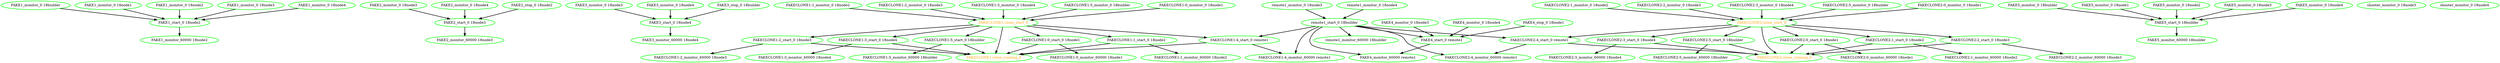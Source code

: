  digraph "g" {
"FAKE1_monitor_0 18builder" -> "FAKE1_start_0 18node2" [ style = bold]
"FAKE1_monitor_0 18builder" [ style=bold color="green" fontcolor="black"]
"FAKE1_monitor_0 18node1" -> "FAKE1_start_0 18node2" [ style = bold]
"FAKE1_monitor_0 18node1" [ style=bold color="green" fontcolor="black"]
"FAKE1_monitor_0 18node2" -> "FAKE1_start_0 18node2" [ style = bold]
"FAKE1_monitor_0 18node2" [ style=bold color="green" fontcolor="black"]
"FAKE1_monitor_0 18node3" -> "FAKE1_start_0 18node2" [ style = bold]
"FAKE1_monitor_0 18node3" [ style=bold color="green" fontcolor="black"]
"FAKE1_monitor_0 18node4" -> "FAKE1_start_0 18node2" [ style = bold]
"FAKE1_monitor_0 18node4" [ style=bold color="green" fontcolor="black"]
"FAKE1_monitor_60000 18node2" [ style=bold color="green" fontcolor="black"]
"FAKE1_start_0 18node2" -> "FAKE1_monitor_60000 18node2" [ style = bold]
"FAKE1_start_0 18node2" [ style=bold color="green" fontcolor="black"]
"FAKE2_monitor_0 18node3" -> "FAKE2_start_0 18node3" [ style = bold]
"FAKE2_monitor_0 18node3" [ style=bold color="green" fontcolor="black"]
"FAKE2_monitor_0 18node4" -> "FAKE2_start_0 18node3" [ style = bold]
"FAKE2_monitor_0 18node4" [ style=bold color="green" fontcolor="black"]
"FAKE2_monitor_60000 18node3" [ style=bold color="green" fontcolor="black"]
"FAKE2_start_0 18node3" -> "FAKE2_monitor_60000 18node3" [ style = bold]
"FAKE2_start_0 18node3" [ style=bold color="green" fontcolor="black"]
"FAKE2_stop_0 18node2" -> "FAKE2_start_0 18node3" [ style = bold]
"FAKE2_stop_0 18node2" [ style=bold color="green" fontcolor="black"]
"FAKE3_monitor_0 18node3" -> "FAKE3_start_0 18node4" [ style = bold]
"FAKE3_monitor_0 18node3" [ style=bold color="green" fontcolor="black"]
"FAKE3_monitor_0 18node4" -> "FAKE3_start_0 18node4" [ style = bold]
"FAKE3_monitor_0 18node4" [ style=bold color="green" fontcolor="black"]
"FAKE3_monitor_60000 18node4" [ style=bold color="green" fontcolor="black"]
"FAKE3_start_0 18node4" -> "FAKE3_monitor_60000 18node4" [ style = bold]
"FAKE3_start_0 18node4" [ style=bold color="green" fontcolor="black"]
"FAKE3_stop_0 18builder" -> "FAKE3_start_0 18node4" [ style = bold]
"FAKE3_stop_0 18builder" [ style=bold color="green" fontcolor="black"]
"FAKE4_monitor_0 18node3" -> "FAKE4_start_0 remote1" [ style = bold]
"FAKE4_monitor_0 18node3" [ style=bold color="green" fontcolor="black"]
"FAKE4_monitor_0 18node4" -> "FAKE4_start_0 remote1" [ style = bold]
"FAKE4_monitor_0 18node4" [ style=bold color="green" fontcolor="black"]
"FAKE4_monitor_60000 remote1" [ style=bold color="green" fontcolor="black"]
"FAKE4_start_0 remote1" -> "FAKE4_monitor_60000 remote1" [ style = bold]
"FAKE4_start_0 remote1" [ style=bold color="green" fontcolor="black"]
"FAKE4_stop_0 18node1" -> "FAKE4_start_0 remote1" [ style = bold]
"FAKE4_stop_0 18node1" [ style=bold color="green" fontcolor="black"]
"FAKE5_monitor_0 18builder" -> "FAKE5_start_0 18builder" [ style = bold]
"FAKE5_monitor_0 18builder" [ style=bold color="green" fontcolor="black"]
"FAKE5_monitor_0 18node1" -> "FAKE5_start_0 18builder" [ style = bold]
"FAKE5_monitor_0 18node1" [ style=bold color="green" fontcolor="black"]
"FAKE5_monitor_0 18node2" -> "FAKE5_start_0 18builder" [ style = bold]
"FAKE5_monitor_0 18node2" [ style=bold color="green" fontcolor="black"]
"FAKE5_monitor_0 18node3" -> "FAKE5_start_0 18builder" [ style = bold]
"FAKE5_monitor_0 18node3" [ style=bold color="green" fontcolor="black"]
"FAKE5_monitor_0 18node4" -> "FAKE5_start_0 18builder" [ style = bold]
"FAKE5_monitor_0 18node4" [ style=bold color="green" fontcolor="black"]
"FAKE5_monitor_60000 18builder" [ style=bold color="green" fontcolor="black"]
"FAKE5_start_0 18builder" -> "FAKE5_monitor_60000 18builder" [ style = bold]
"FAKE5_start_0 18builder" [ style=bold color="green" fontcolor="black"]
"FAKECLONE1-clone_running_0" [ style=bold color="green" fontcolor="orange"]
"FAKECLONE1-clone_start_0" -> "FAKECLONE1-clone_running_0" [ style = bold]
"FAKECLONE1-clone_start_0" -> "FAKECLONE1:0_start_0 18node1" [ style = bold]
"FAKECLONE1-clone_start_0" -> "FAKECLONE1:1_start_0 18node2" [ style = bold]
"FAKECLONE1-clone_start_0" -> "FAKECLONE1:2_start_0 18node3" [ style = bold]
"FAKECLONE1-clone_start_0" -> "FAKECLONE1:3_start_0 18node4" [ style = bold]
"FAKECLONE1-clone_start_0" -> "FAKECLONE1:4_start_0 remote1" [ style = bold]
"FAKECLONE1-clone_start_0" -> "FAKECLONE1:5_start_0 18builder" [ style = bold]
"FAKECLONE1-clone_start_0" [ style=bold color="green" fontcolor="orange"]
"FAKECLONE1:0_monitor_0 18node1" -> "FAKECLONE1-clone_start_0" [ style = bold]
"FAKECLONE1:0_monitor_0 18node1" [ style=bold color="green" fontcolor="black"]
"FAKECLONE1:0_monitor_60000 18node1" [ style=bold color="green" fontcolor="black"]
"FAKECLONE1:0_start_0 18node1" -> "FAKECLONE1-clone_running_0" [ style = bold]
"FAKECLONE1:0_start_0 18node1" -> "FAKECLONE1:0_monitor_60000 18node1" [ style = bold]
"FAKECLONE1:0_start_0 18node1" [ style=bold color="green" fontcolor="black"]
"FAKECLONE1:1_monitor_0 18node2" -> "FAKECLONE1-clone_start_0" [ style = bold]
"FAKECLONE1:1_monitor_0 18node2" [ style=bold color="green" fontcolor="black"]
"FAKECLONE1:1_monitor_60000 18node2" [ style=bold color="green" fontcolor="black"]
"FAKECLONE1:1_start_0 18node2" -> "FAKECLONE1-clone_running_0" [ style = bold]
"FAKECLONE1:1_start_0 18node2" -> "FAKECLONE1:1_monitor_60000 18node2" [ style = bold]
"FAKECLONE1:1_start_0 18node2" [ style=bold color="green" fontcolor="black"]
"FAKECLONE1:2_monitor_0 18node3" -> "FAKECLONE1-clone_start_0" [ style = bold]
"FAKECLONE1:2_monitor_0 18node3" [ style=bold color="green" fontcolor="black"]
"FAKECLONE1:2_monitor_60000 18node3" [ style=bold color="green" fontcolor="black"]
"FAKECLONE1:2_start_0 18node3" -> "FAKECLONE1-clone_running_0" [ style = bold]
"FAKECLONE1:2_start_0 18node3" -> "FAKECLONE1:2_monitor_60000 18node3" [ style = bold]
"FAKECLONE1:2_start_0 18node3" [ style=bold color="green" fontcolor="black"]
"FAKECLONE1:3_monitor_0 18node4" -> "FAKECLONE1-clone_start_0" [ style = bold]
"FAKECLONE1:3_monitor_0 18node4" [ style=bold color="green" fontcolor="black"]
"FAKECLONE1:3_monitor_60000 18node4" [ style=bold color="green" fontcolor="black"]
"FAKECLONE1:3_start_0 18node4" -> "FAKECLONE1-clone_running_0" [ style = bold]
"FAKECLONE1:3_start_0 18node4" -> "FAKECLONE1:3_monitor_60000 18node4" [ style = bold]
"FAKECLONE1:3_start_0 18node4" [ style=bold color="green" fontcolor="black"]
"FAKECLONE1:4_monitor_60000 remote1" [ style=bold color="green" fontcolor="black"]
"FAKECLONE1:4_start_0 remote1" -> "FAKECLONE1-clone_running_0" [ style = bold]
"FAKECLONE1:4_start_0 remote1" -> "FAKECLONE1:4_monitor_60000 remote1" [ style = bold]
"FAKECLONE1:4_start_0 remote1" [ style=bold color="green" fontcolor="black"]
"FAKECLONE1:5_monitor_0 18builder" -> "FAKECLONE1-clone_start_0" [ style = bold]
"FAKECLONE1:5_monitor_0 18builder" [ style=bold color="green" fontcolor="black"]
"FAKECLONE1:5_monitor_60000 18builder" [ style=bold color="green" fontcolor="black"]
"FAKECLONE1:5_start_0 18builder" -> "FAKECLONE1-clone_running_0" [ style = bold]
"FAKECLONE1:5_start_0 18builder" -> "FAKECLONE1:5_monitor_60000 18builder" [ style = bold]
"FAKECLONE1:5_start_0 18builder" [ style=bold color="green" fontcolor="black"]
"FAKECLONE2-clone_running_0" [ style=bold color="green" fontcolor="orange"]
"FAKECLONE2-clone_start_0" -> "FAKECLONE2-clone_running_0" [ style = bold]
"FAKECLONE2-clone_start_0" -> "FAKECLONE2:0_start_0 18node1" [ style = bold]
"FAKECLONE2-clone_start_0" -> "FAKECLONE2:1_start_0 18node2" [ style = bold]
"FAKECLONE2-clone_start_0" -> "FAKECLONE2:2_start_0 18node3" [ style = bold]
"FAKECLONE2-clone_start_0" -> "FAKECLONE2:3_start_0 18node4" [ style = bold]
"FAKECLONE2-clone_start_0" -> "FAKECLONE2:4_start_0 remote1" [ style = bold]
"FAKECLONE2-clone_start_0" -> "FAKECLONE2:5_start_0 18builder" [ style = bold]
"FAKECLONE2-clone_start_0" [ style=bold color="green" fontcolor="orange"]
"FAKECLONE2:0_monitor_0 18node1" -> "FAKECLONE2-clone_start_0" [ style = bold]
"FAKECLONE2:0_monitor_0 18node1" [ style=bold color="green" fontcolor="black"]
"FAKECLONE2:0_monitor_60000 18node1" [ style=bold color="green" fontcolor="black"]
"FAKECLONE2:0_start_0 18node1" -> "FAKECLONE2-clone_running_0" [ style = bold]
"FAKECLONE2:0_start_0 18node1" -> "FAKECLONE2:0_monitor_60000 18node1" [ style = bold]
"FAKECLONE2:0_start_0 18node1" [ style=bold color="green" fontcolor="black"]
"FAKECLONE2:1_monitor_0 18node2" -> "FAKECLONE2-clone_start_0" [ style = bold]
"FAKECLONE2:1_monitor_0 18node2" [ style=bold color="green" fontcolor="black"]
"FAKECLONE2:1_monitor_60000 18node2" [ style=bold color="green" fontcolor="black"]
"FAKECLONE2:1_start_0 18node2" -> "FAKECLONE2-clone_running_0" [ style = bold]
"FAKECLONE2:1_start_0 18node2" -> "FAKECLONE2:1_monitor_60000 18node2" [ style = bold]
"FAKECLONE2:1_start_0 18node2" [ style=bold color="green" fontcolor="black"]
"FAKECLONE2:2_monitor_0 18node3" -> "FAKECLONE2-clone_start_0" [ style = bold]
"FAKECLONE2:2_monitor_0 18node3" [ style=bold color="green" fontcolor="black"]
"FAKECLONE2:2_monitor_60000 18node3" [ style=bold color="green" fontcolor="black"]
"FAKECLONE2:2_start_0 18node3" -> "FAKECLONE2-clone_running_0" [ style = bold]
"FAKECLONE2:2_start_0 18node3" -> "FAKECLONE2:2_monitor_60000 18node3" [ style = bold]
"FAKECLONE2:2_start_0 18node3" [ style=bold color="green" fontcolor="black"]
"FAKECLONE2:3_monitor_0 18node4" -> "FAKECLONE2-clone_start_0" [ style = bold]
"FAKECLONE2:3_monitor_0 18node4" [ style=bold color="green" fontcolor="black"]
"FAKECLONE2:3_monitor_60000 18node4" [ style=bold color="green" fontcolor="black"]
"FAKECLONE2:3_start_0 18node4" -> "FAKECLONE2-clone_running_0" [ style = bold]
"FAKECLONE2:3_start_0 18node4" -> "FAKECLONE2:3_monitor_60000 18node4" [ style = bold]
"FAKECLONE2:3_start_0 18node4" [ style=bold color="green" fontcolor="black"]
"FAKECLONE2:4_monitor_60000 remote1" [ style=bold color="green" fontcolor="black"]
"FAKECLONE2:4_start_0 remote1" -> "FAKECLONE2-clone_running_0" [ style = bold]
"FAKECLONE2:4_start_0 remote1" -> "FAKECLONE2:4_monitor_60000 remote1" [ style = bold]
"FAKECLONE2:4_start_0 remote1" [ style=bold color="green" fontcolor="black"]
"FAKECLONE2:5_monitor_0 18builder" -> "FAKECLONE2-clone_start_0" [ style = bold]
"FAKECLONE2:5_monitor_0 18builder" [ style=bold color="green" fontcolor="black"]
"FAKECLONE2:5_monitor_60000 18builder" [ style=bold color="green" fontcolor="black"]
"FAKECLONE2:5_start_0 18builder" -> "FAKECLONE2-clone_running_0" [ style = bold]
"FAKECLONE2:5_start_0 18builder" -> "FAKECLONE2:5_monitor_60000 18builder" [ style = bold]
"FAKECLONE2:5_start_0 18builder" [ style=bold color="green" fontcolor="black"]
"remote1_monitor_0 18node3" -> "remote1_start_0 18builder" [ style = bold]
"remote1_monitor_0 18node3" [ style=bold color="green" fontcolor="black"]
"remote1_monitor_0 18node4" -> "remote1_start_0 18builder" [ style = bold]
"remote1_monitor_0 18node4" [ style=bold color="green" fontcolor="black"]
"remote1_monitor_60000 18builder" [ style=bold color="green" fontcolor="black"]
"remote1_start_0 18builder" -> "FAKE4_monitor_60000 remote1" [ style = bold]
"remote1_start_0 18builder" -> "FAKE4_start_0 remote1" [ style = bold]
"remote1_start_0 18builder" -> "FAKECLONE1:4_monitor_60000 remote1" [ style = bold]
"remote1_start_0 18builder" -> "FAKECLONE1:4_start_0 remote1" [ style = bold]
"remote1_start_0 18builder" -> "FAKECLONE2:4_monitor_60000 remote1" [ style = bold]
"remote1_start_0 18builder" -> "FAKECLONE2:4_start_0 remote1" [ style = bold]
"remote1_start_0 18builder" -> "remote1_monitor_60000 18builder" [ style = bold]
"remote1_start_0 18builder" [ style=bold color="green" fontcolor="black"]
"shooter_monitor_0 18node3" [ style=bold color="green" fontcolor="black"]
"shooter_monitor_0 18node4" [ style=bold color="green" fontcolor="black"]
}
